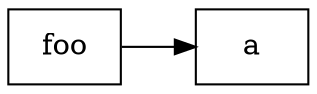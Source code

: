 digraph "projects-graph" {
    graph[rankdir="LR"]
    node [
        shape="record"
    ]
    edge [
        arrowtail="none"
    ]
    "a"[label=<a>]
    "foo"[label=<foo>]
    "foo" -> "a" [style=solid]
}
